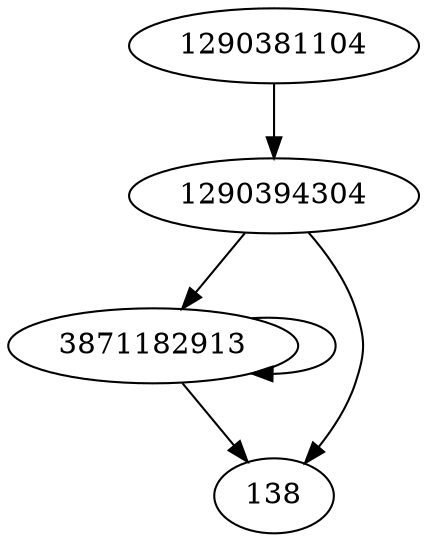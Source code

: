 digraph  {
1290381104;
3871182913;
138;
1290394304;
1290381104 -> 1290394304;
3871182913 -> 138;
3871182913 -> 3871182913;
1290394304 -> 138;
1290394304 -> 3871182913;
}
